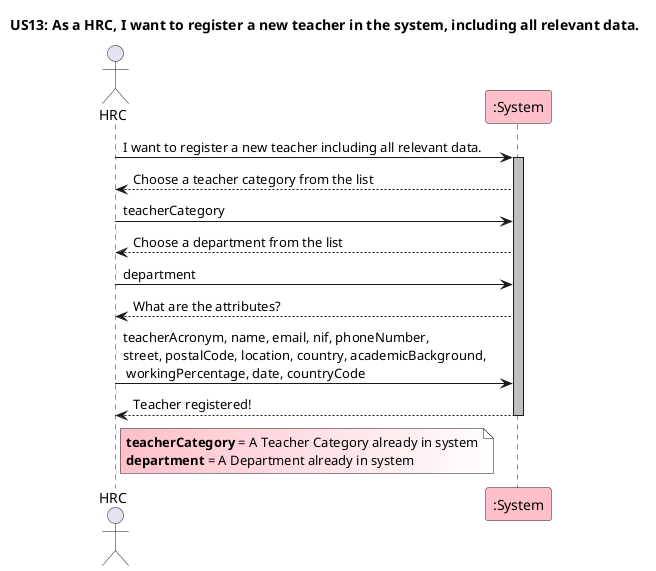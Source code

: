 @startuml

title US13: As a HRC, I want to register a new teacher in the system, including all relevant data.

actor HRC
participant ":System" as System #Pink

HRC -> System: I want to register a new teacher including all relevant data.\t
activate System #silver
System --> HRC: Choose a teacher category from the list
HRC -> System: teacherCategory
System --> HRC: Choose a department from the list
HRC -> System: department
System --> HRC: What are the attributes?
HRC -> System: teacherAcronym, name, email, nif, phoneNumber,\nstreet, postalCode, location, country, academicBackground,\n workingPercentage, date, countryCode
System --> HRC: Teacher registered!
deactivate System


Note Right HRC #Pink/White
    **teacherCategory** = A Teacher Category already in system
    **department** = A Department already in system
End Note
@enduml